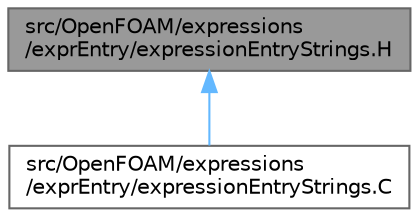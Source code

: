 digraph "src/OpenFOAM/expressions/exprEntry/expressionEntryStrings.H"
{
 // LATEX_PDF_SIZE
  bgcolor="transparent";
  edge [fontname=Helvetica,fontsize=10,labelfontname=Helvetica,labelfontsize=10];
  node [fontname=Helvetica,fontsize=10,shape=box,height=0.2,width=0.4];
  Node1 [id="Node000001",label="src/OpenFOAM/expressions\l/exprEntry/expressionEntryStrings.H",height=0.2,width=0.4,color="gray40", fillcolor="grey60", style="filled", fontcolor="black",tooltip=" "];
  Node1 -> Node2 [id="edge1_Node000001_Node000002",dir="back",color="steelblue1",style="solid",tooltip=" "];
  Node2 [id="Node000002",label="src/OpenFOAM/expressions\l/exprEntry/expressionEntryStrings.C",height=0.2,width=0.4,color="grey40", fillcolor="white", style="filled",URL="$expressionEntryStrings_8C.html",tooltip=" "];
}
